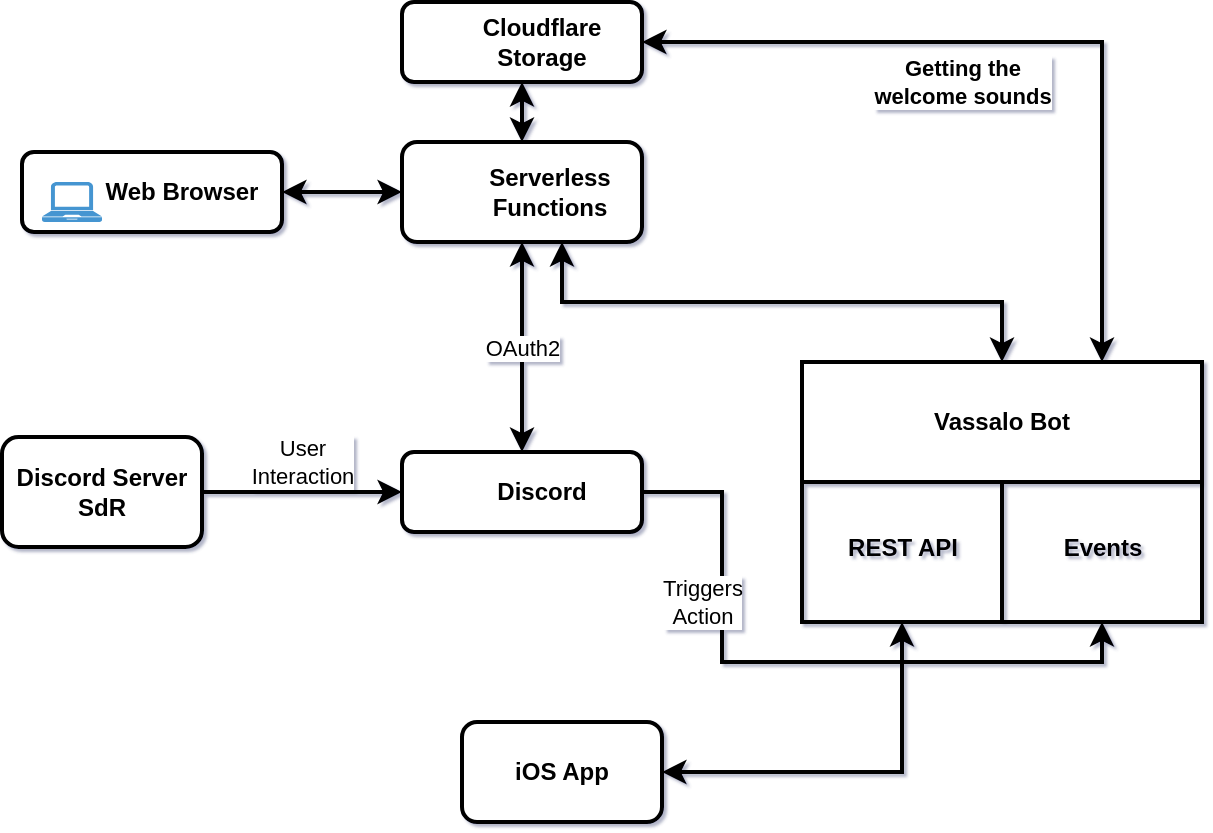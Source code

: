 <mxfile version="21.5.0" type="github">
  <diagram id="C5RBs43oDa-KdzZeNtuy" name="Page-1">
    <mxGraphModel dx="1434" dy="710" grid="1" gridSize="10" guides="1" tooltips="1" connect="1" arrows="1" fold="1" page="1" pageScale="1" pageWidth="827" pageHeight="1169" background="none" math="0" shadow="1">
      <root>
        <mxCell id="WIyWlLk6GJQsqaUBKTNV-0" />
        <mxCell id="WIyWlLk6GJQsqaUBKTNV-1" parent="WIyWlLk6GJQsqaUBKTNV-0" />
        <mxCell id="Hh0RhHgCAKNqfX66DLEF-5" value="&lt;div&gt;Triggers &lt;br&gt;&lt;/div&gt;&lt;div&gt;Action&lt;/div&gt;" style="edgeStyle=orthogonalEdgeStyle;rounded=0;orthogonalLoop=1;jettySize=auto;html=1;entryX=0.75;entryY=1;entryDx=0;entryDy=0;strokeWidth=2;" edge="1" parent="WIyWlLk6GJQsqaUBKTNV-1" source="AQUPgr8N2NR4SQHCCyvK-0" target="AQUPgr8N2NR4SQHCCyvK-7">
          <mxGeometry x="-0.433" y="-10" relative="1" as="geometry">
            <mxPoint as="offset" />
          </mxGeometry>
        </mxCell>
        <mxCell id="AQUPgr8N2NR4SQHCCyvK-0" value="Discord" style="rounded=1;whiteSpace=wrap;html=1;fontSize=12;glass=0;strokeWidth=2;shadow=0;labelPosition=center;verticalLabelPosition=middle;align=center;verticalAlign=middle;spacingLeft=20;fontStyle=1" parent="WIyWlLk6GJQsqaUBKTNV-1" vertex="1">
          <mxGeometry x="320" y="755" width="120" height="40" as="geometry" />
        </mxCell>
        <mxCell id="AQUPgr8N2NR4SQHCCyvK-12" style="edgeStyle=orthogonalEdgeStyle;rounded=0;orthogonalLoop=1;jettySize=auto;html=1;entryX=0.25;entryY=1;entryDx=0;entryDy=0;strokeWidth=2;startArrow=classic;startFill=1;" parent="WIyWlLk6GJQsqaUBKTNV-1" source="AQUPgr8N2NR4SQHCCyvK-1" target="AQUPgr8N2NR4SQHCCyvK-7" edge="1">
          <mxGeometry relative="1" as="geometry" />
        </mxCell>
        <mxCell id="AQUPgr8N2NR4SQHCCyvK-1" value="iOS App" style="rounded=1;whiteSpace=wrap;html=1;fontSize=12;glass=0;strokeWidth=2;shadow=0;spacingLeft=0;fontStyle=1" parent="WIyWlLk6GJQsqaUBKTNV-1" vertex="1">
          <mxGeometry x="350" y="890" width="100" height="50" as="geometry" />
        </mxCell>
        <mxCell id="Hh0RhHgCAKNqfX66DLEF-4" value="&lt;div&gt;User&lt;/div&gt;&lt;div&gt;Interaction&lt;/div&gt;" style="edgeStyle=orthogonalEdgeStyle;rounded=0;orthogonalLoop=1;jettySize=auto;html=1;entryX=0;entryY=0.5;entryDx=0;entryDy=0;strokeWidth=2;" edge="1" parent="WIyWlLk6GJQsqaUBKTNV-1" source="AQUPgr8N2NR4SQHCCyvK-2" target="AQUPgr8N2NR4SQHCCyvK-0">
          <mxGeometry y="15" relative="1" as="geometry">
            <mxPoint as="offset" />
          </mxGeometry>
        </mxCell>
        <mxCell id="AQUPgr8N2NR4SQHCCyvK-2" value="Discord Server&lt;br&gt;SdR" style="rounded=1;whiteSpace=wrap;html=1;fontSize=12;glass=0;strokeWidth=2;shadow=0;fontStyle=1" parent="WIyWlLk6GJQsqaUBKTNV-1" vertex="1">
          <mxGeometry x="120" y="747.5" width="100" height="55" as="geometry" />
        </mxCell>
        <mxCell id="Hh0RhHgCAKNqfX66DLEF-0" style="edgeStyle=orthogonalEdgeStyle;rounded=0;orthogonalLoop=1;jettySize=auto;html=1;startArrow=classic;startFill=1;strokeWidth=2;" edge="1" parent="WIyWlLk6GJQsqaUBKTNV-1" source="AQUPgr8N2NR4SQHCCyvK-3" target="AQUPgr8N2NR4SQHCCyvK-5">
          <mxGeometry relative="1" as="geometry" />
        </mxCell>
        <mxCell id="AQUPgr8N2NR4SQHCCyvK-3" value="Web Browser" style="rounded=1;whiteSpace=wrap;html=1;fontSize=12;glass=0;strokeWidth=2;shadow=0;spacingRight=0;spacingLeft=30;fontStyle=1" parent="WIyWlLk6GJQsqaUBKTNV-1" vertex="1">
          <mxGeometry x="130" y="605" width="130" height="40" as="geometry" />
        </mxCell>
        <mxCell id="AQUPgr8N2NR4SQHCCyvK-4" value="&lt;div&gt;Cloudflare &lt;br&gt;&lt;/div&gt;&lt;div&gt;Storage&lt;/div&gt;" style="rounded=1;whiteSpace=wrap;html=1;fontSize=12;glass=0;strokeWidth=2;shadow=0;verticalAlign=middle;spacingLeft=20;fontStyle=1" parent="WIyWlLk6GJQsqaUBKTNV-1" vertex="1">
          <mxGeometry x="320" y="530" width="120" height="40" as="geometry" />
        </mxCell>
        <mxCell id="Hh0RhHgCAKNqfX66DLEF-1" style="edgeStyle=orthogonalEdgeStyle;rounded=0;orthogonalLoop=1;jettySize=auto;html=1;entryX=0.5;entryY=1;entryDx=0;entryDy=0;strokeWidth=2;startArrow=classic;startFill=1;" edge="1" parent="WIyWlLk6GJQsqaUBKTNV-1" source="AQUPgr8N2NR4SQHCCyvK-5" target="AQUPgr8N2NR4SQHCCyvK-4">
          <mxGeometry relative="1" as="geometry" />
        </mxCell>
        <mxCell id="Hh0RhHgCAKNqfX66DLEF-3" value="&lt;div&gt;OAuth2&lt;/div&gt;" style="edgeStyle=orthogonalEdgeStyle;rounded=0;orthogonalLoop=1;jettySize=auto;html=1;exitX=0.5;exitY=1;exitDx=0;exitDy=0;entryX=0.5;entryY=0;entryDx=0;entryDy=0;strokeWidth=2;startArrow=classic;startFill=1;" edge="1" parent="WIyWlLk6GJQsqaUBKTNV-1" source="AQUPgr8N2NR4SQHCCyvK-5" target="AQUPgr8N2NR4SQHCCyvK-0">
          <mxGeometry relative="1" as="geometry" />
        </mxCell>
        <mxCell id="AQUPgr8N2NR4SQHCCyvK-5" value="&lt;div&gt;Serverless &lt;br&gt;&lt;/div&gt;&lt;div&gt;Functions&lt;/div&gt;" style="rounded=1;whiteSpace=wrap;html=1;fontSize=12;glass=0;strokeWidth=2;shadow=0;spacingLeft=28;fontStyle=1" parent="WIyWlLk6GJQsqaUBKTNV-1" vertex="1">
          <mxGeometry x="320" y="600" width="120" height="50" as="geometry" />
        </mxCell>
        <mxCell id="Hh0RhHgCAKNqfX66DLEF-2" style="edgeStyle=orthogonalEdgeStyle;rounded=0;orthogonalLoop=1;jettySize=auto;html=1;exitX=0.5;exitY=0;exitDx=0;exitDy=0;startArrow=classic;startFill=1;strokeWidth=2;" edge="1" parent="WIyWlLk6GJQsqaUBKTNV-1" source="AQUPgr8N2NR4SQHCCyvK-7">
          <mxGeometry relative="1" as="geometry">
            <mxPoint x="400" y="650" as="targetPoint" />
            <Array as="points">
              <mxPoint x="620" y="680" />
              <mxPoint x="400" y="680" />
              <mxPoint x="400" y="650" />
            </Array>
          </mxGeometry>
        </mxCell>
        <mxCell id="Hh0RhHgCAKNqfX66DLEF-20" value="Getting the &lt;br&gt;&lt;div&gt;welcome sounds&lt;/div&gt;" style="edgeStyle=orthogonalEdgeStyle;rounded=0;orthogonalLoop=1;jettySize=auto;html=1;exitX=0.75;exitY=0;exitDx=0;exitDy=0;entryX=1;entryY=0.5;entryDx=0;entryDy=0;startArrow=classic;startFill=1;strokeWidth=2;fontStyle=1" edge="1" parent="WIyWlLk6GJQsqaUBKTNV-1" source="AQUPgr8N2NR4SQHCCyvK-7" target="AQUPgr8N2NR4SQHCCyvK-4">
          <mxGeometry x="0.179" y="20" relative="1" as="geometry">
            <mxPoint as="offset" />
          </mxGeometry>
        </mxCell>
        <mxCell id="AQUPgr8N2NR4SQHCCyvK-7" value="Vassalo Bot" style="swimlane;whiteSpace=wrap;html=1;startSize=60;strokeWidth=2;" parent="WIyWlLk6GJQsqaUBKTNV-1" vertex="1">
          <mxGeometry x="520" y="710" width="200" height="130" as="geometry">
            <mxRectangle x="520" y="710" width="110" height="60" as="alternateBounds" />
          </mxGeometry>
        </mxCell>
        <mxCell id="AQUPgr8N2NR4SQHCCyvK-9" value="" style="endArrow=none;html=1;rounded=0;exitX=0.5;exitY=1;exitDx=0;exitDy=0;strokeWidth=2;" parent="WIyWlLk6GJQsqaUBKTNV-1" source="AQUPgr8N2NR4SQHCCyvK-7" edge="1">
          <mxGeometry width="50" height="50" relative="1" as="geometry">
            <mxPoint x="600" y="830" as="sourcePoint" />
            <mxPoint x="620" y="770" as="targetPoint" />
          </mxGeometry>
        </mxCell>
        <mxCell id="AQUPgr8N2NR4SQHCCyvK-10" value="REST API" style="text;html=1;align=center;verticalAlign=middle;resizable=0;points=[];autosize=1;strokeColor=none;fillColor=none;strokeWidth=2;fontStyle=1" parent="WIyWlLk6GJQsqaUBKTNV-1" vertex="1">
          <mxGeometry x="530" y="788" width="80" height="30" as="geometry" />
        </mxCell>
        <mxCell id="AQUPgr8N2NR4SQHCCyvK-11" value="&lt;div&gt;Events&lt;/div&gt;" style="text;html=1;align=center;verticalAlign=middle;resizable=0;points=[];autosize=1;strokeColor=none;fillColor=none;strokeWidth=2;fontStyle=1" parent="WIyWlLk6GJQsqaUBKTNV-1" vertex="1">
          <mxGeometry x="640" y="788" width="60" height="30" as="geometry" />
        </mxCell>
        <mxCell id="Hh0RhHgCAKNqfX66DLEF-8" value="" style="pointerEvents=1;shadow=0;dashed=0;html=1;strokeColor=none;fillColor=#4495D1;labelPosition=center;verticalLabelPosition=bottom;verticalAlign=top;align=center;outlineConnect=0;shape=mxgraph.veeam.laptop;" vertex="1" parent="WIyWlLk6GJQsqaUBKTNV-1">
          <mxGeometry x="140" y="620" width="30" height="20" as="geometry" />
        </mxCell>
        <mxCell id="Hh0RhHgCAKNqfX66DLEF-9" value="" style="shape=image;html=1;verticalAlign=top;verticalLabelPosition=bottom;labelBackgroundColor=#ffffff;imageAspect=0;aspect=fixed;image=https://cdn1.iconfinder.com/data/icons/unicons-line-vol-3/24/discord-128.png" vertex="1" parent="WIyWlLk6GJQsqaUBKTNV-1">
          <mxGeometry x="330" y="759" width="32" height="32" as="geometry" />
        </mxCell>
        <mxCell id="Hh0RhHgCAKNqfX66DLEF-11" value="" style="shape=image;html=1;verticalAlign=top;verticalLabelPosition=bottom;labelBackgroundColor=#ffffff;imageAspect=0;aspect=fixed;image=https://cdn4.iconfinder.com/data/icons/essentials-72/24/050_-_Cloud-128.png" vertex="1" parent="WIyWlLk6GJQsqaUBKTNV-1">
          <mxGeometry x="330" y="536" width="28" height="28" as="geometry" />
        </mxCell>
        <mxCell id="Hh0RhHgCAKNqfX66DLEF-19" value="" style="shape=image;html=1;verticalAlign=top;verticalLabelPosition=bottom;labelBackgroundColor=#ffffff;imageAspect=0;aspect=fixed;image=https://cdn1.iconfinder.com/data/icons/ionicons-fill-vol-2/512/logo-vercel-128.png;imageBackground=#FFFFFF;" vertex="1" parent="WIyWlLk6GJQsqaUBKTNV-1">
          <mxGeometry x="330" y="611.5" width="27" height="27" as="geometry" />
        </mxCell>
      </root>
    </mxGraphModel>
  </diagram>
</mxfile>
